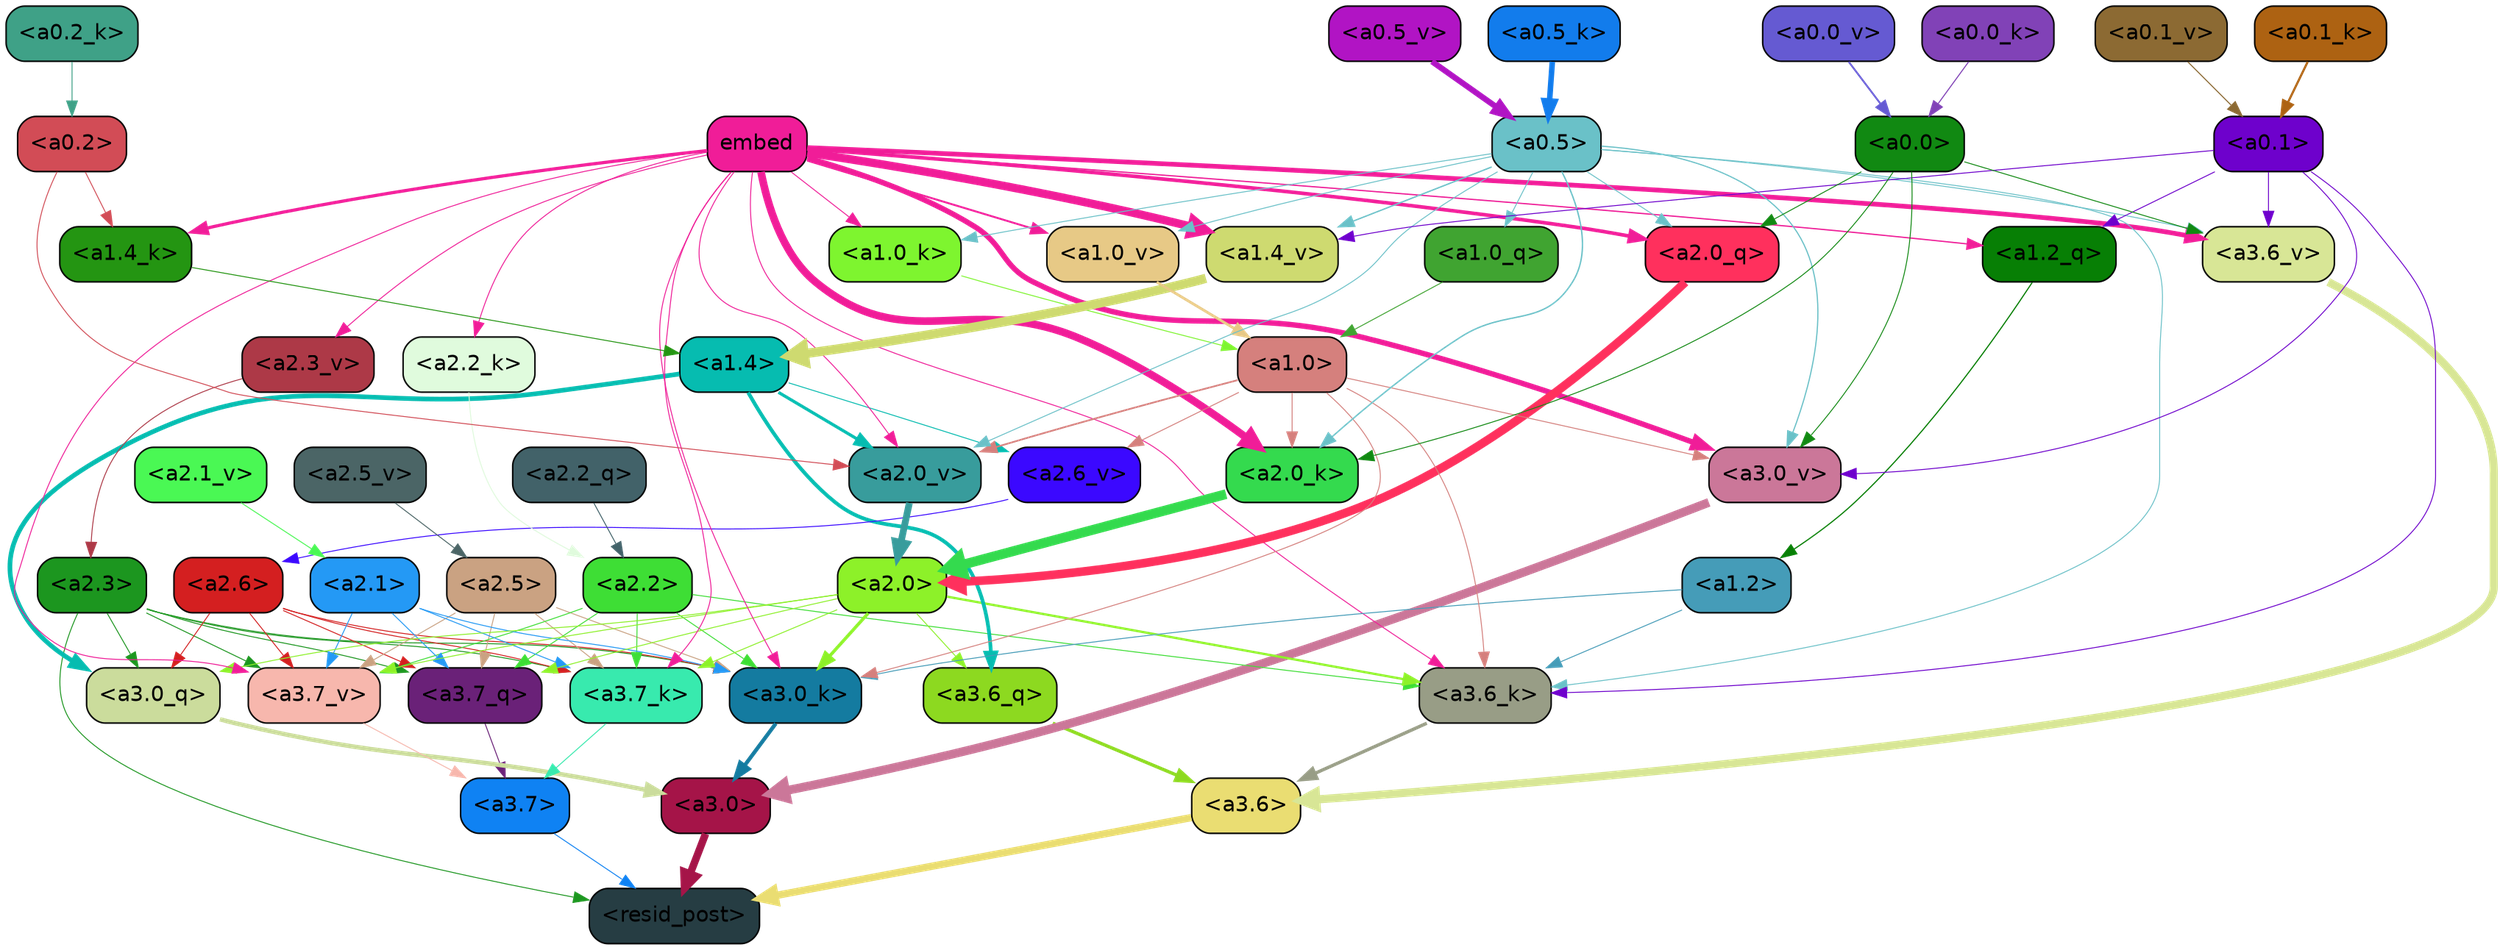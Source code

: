 strict digraph "" {
	graph [bgcolor=transparent,
		layout=dot,
		overlap=false,
		splines=true
	];
	"<a3.7>"	[color=black,
		fillcolor="#0f82f3",
		fontname=Helvetica,
		shape=box,
		style="filled, rounded"];
	"<resid_post>"	[color=black,
		fillcolor="#263d43",
		fontname=Helvetica,
		shape=box,
		style="filled, rounded"];
	"<a3.7>" -> "<resid_post>"	[color="#0f82f3",
		penwidth=0.6];
	"<a3.6>"	[color=black,
		fillcolor="#eadd72",
		fontname=Helvetica,
		shape=box,
		style="filled, rounded"];
	"<a3.6>" -> "<resid_post>"	[color="#eadd72",
		penwidth=4.7534414529800415];
	"<a3.0>"	[color=black,
		fillcolor="#a51448",
		fontname=Helvetica,
		shape=box,
		style="filled, rounded"];
	"<a3.0>" -> "<resid_post>"	[color="#a51448",
		penwidth=4.898576855659485];
	"<a2.3>"	[color=black,
		fillcolor="#1c961f",
		fontname=Helvetica,
		shape=box,
		style="filled, rounded"];
	"<a2.3>" -> "<resid_post>"	[color="#1c961f",
		penwidth=0.6];
	"<a3.7_q>"	[color=black,
		fillcolor="#6a2178",
		fontname=Helvetica,
		shape=box,
		style="filled, rounded"];
	"<a2.3>" -> "<a3.7_q>"	[color="#1c961f",
		penwidth=0.6];
	"<a3.0_q>"	[color=black,
		fillcolor="#cbdc9c",
		fontname=Helvetica,
		shape=box,
		style="filled, rounded"];
	"<a2.3>" -> "<a3.0_q>"	[color="#1c961f",
		penwidth=0.6];
	"<a3.7_k>"	[color=black,
		fillcolor="#38eaae",
		fontname=Helvetica,
		shape=box,
		style="filled, rounded"];
	"<a2.3>" -> "<a3.7_k>"	[color="#1c961f",
		penwidth=0.6];
	"<a3.0_k>"	[color=black,
		fillcolor="#147ba0",
		fontname=Helvetica,
		shape=box,
		style="filled, rounded"];
	"<a2.3>" -> "<a3.0_k>"	[color="#1c961f",
		penwidth=0.6];
	"<a3.7_v>"	[color=black,
		fillcolor="#f7b7ad",
		fontname=Helvetica,
		shape=box,
		style="filled, rounded"];
	"<a2.3>" -> "<a3.7_v>"	[color="#1c961f",
		penwidth=0.6];
	"<a3.7_q>" -> "<a3.7>"	[color="#6a2178",
		penwidth=0.6];
	"<a3.6_q>"	[color=black,
		fillcolor="#8dd920",
		fontname=Helvetica,
		shape=box,
		style="filled, rounded"];
	"<a3.6_q>" -> "<a3.6>"	[color="#8dd920",
		penwidth=2.160832464694977];
	"<a3.0_q>" -> "<a3.0>"	[color="#cbdc9c",
		penwidth=2.870753765106201];
	"<a3.7_k>" -> "<a3.7>"	[color="#38eaae",
		penwidth=0.6];
	"<a3.6_k>"	[color=black,
		fillcolor="#989d86",
		fontname=Helvetica,
		shape=box,
		style="filled, rounded"];
	"<a3.6_k>" -> "<a3.6>"	[color="#989d86",
		penwidth=2.13908451795578];
	"<a3.0_k>" -> "<a3.0>"	[color="#147ba0",
		penwidth=2.520303964614868];
	"<a3.7_v>" -> "<a3.7>"	[color="#f7b7ad",
		penwidth=0.6];
	"<a3.6_v>"	[color=black,
		fillcolor="#d8e696",
		fontname=Helvetica,
		shape=box,
		style="filled, rounded"];
	"<a3.6_v>" -> "<a3.6>"	[color="#d8e696",
		penwidth=5.297133803367615];
	"<a3.0_v>"	[color=black,
		fillcolor="#cb7799",
		fontname=Helvetica,
		shape=box,
		style="filled, rounded"];
	"<a3.0_v>" -> "<a3.0>"	[color="#cb7799",
		penwidth=5.680712580680847];
	"<a2.6>"	[color=black,
		fillcolor="#d41f20",
		fontname=Helvetica,
		shape=box,
		style="filled, rounded"];
	"<a2.6>" -> "<a3.7_q>"	[color="#d41f20",
		penwidth=0.6];
	"<a2.6>" -> "<a3.0_q>"	[color="#d41f20",
		penwidth=0.6];
	"<a2.6>" -> "<a3.7_k>"	[color="#d41f20",
		penwidth=0.6];
	"<a2.6>" -> "<a3.0_k>"	[color="#d41f20",
		penwidth=0.6];
	"<a2.6>" -> "<a3.7_v>"	[color="#d41f20",
		penwidth=0.6];
	"<a2.5>"	[color=black,
		fillcolor="#caa282",
		fontname=Helvetica,
		shape=box,
		style="filled, rounded"];
	"<a2.5>" -> "<a3.7_q>"	[color="#caa282",
		penwidth=0.6];
	"<a2.5>" -> "<a3.7_k>"	[color="#caa282",
		penwidth=0.6];
	"<a2.5>" -> "<a3.0_k>"	[color="#caa282",
		penwidth=0.6];
	"<a2.5>" -> "<a3.7_v>"	[color="#caa282",
		penwidth=0.6];
	"<a2.2>"	[color=black,
		fillcolor="#3ede35",
		fontname=Helvetica,
		shape=box,
		style="filled, rounded"];
	"<a2.2>" -> "<a3.7_q>"	[color="#3ede35",
		penwidth=0.6];
	"<a2.2>" -> "<a3.7_k>"	[color="#3ede35",
		penwidth=0.6];
	"<a2.2>" -> "<a3.6_k>"	[color="#3ede35",
		penwidth=0.6];
	"<a2.2>" -> "<a3.0_k>"	[color="#3ede35",
		penwidth=0.6];
	"<a2.2>" -> "<a3.7_v>"	[color="#3ede35",
		penwidth=0.6];
	"<a2.1>"	[color=black,
		fillcolor="#2499f5",
		fontname=Helvetica,
		shape=box,
		style="filled, rounded"];
	"<a2.1>" -> "<a3.7_q>"	[color="#2499f5",
		penwidth=0.6];
	"<a2.1>" -> "<a3.7_k>"	[color="#2499f5",
		penwidth=0.6];
	"<a2.1>" -> "<a3.0_k>"	[color="#2499f5",
		penwidth=0.6];
	"<a2.1>" -> "<a3.7_v>"	[color="#2499f5",
		penwidth=0.6];
	"<a2.0>"	[color=black,
		fillcolor="#8df129",
		fontname=Helvetica,
		shape=box,
		style="filled, rounded"];
	"<a2.0>" -> "<a3.7_q>"	[color="#8df129",
		penwidth=0.6];
	"<a2.0>" -> "<a3.6_q>"	[color="#8df129",
		penwidth=0.6];
	"<a2.0>" -> "<a3.0_q>"	[color="#8df129",
		penwidth=0.6];
	"<a2.0>" -> "<a3.7_k>"	[color="#8df129",
		penwidth=0.6];
	"<a2.0>" -> "<a3.6_k>"	[color="#8df129",
		penwidth=1.4807794839143753];
	"<a2.0>" -> "<a3.0_k>"	[color="#8df129",
		penwidth=2.095262974500656];
	"<a2.0>" -> "<a3.7_v>"	[color="#8df129",
		penwidth=0.6];
	"<a1.4>"	[color=black,
		fillcolor="#06bcb0",
		fontname=Helvetica,
		shape=box,
		style="filled, rounded"];
	"<a1.4>" -> "<a3.6_q>"	[color="#06bcb0",
		penwidth=2.425799250602722];
	"<a1.4>" -> "<a3.0_q>"	[color="#06bcb0",
		penwidth=3.0341034531593323];
	"<a2.6_v>"	[color=black,
		fillcolor="#3b08ff",
		fontname=Helvetica,
		shape=box,
		style="filled, rounded"];
	"<a1.4>" -> "<a2.6_v>"	[color="#06bcb0",
		penwidth=0.6];
	"<a2.0_v>"	[color=black,
		fillcolor="#389c9c",
		fontname=Helvetica,
		shape=box,
		style="filled, rounded"];
	"<a1.4>" -> "<a2.0_v>"	[color="#06bcb0",
		penwidth=2.007302835583687];
	embed	[color=black,
		fillcolor="#f01d98",
		fontname=Helvetica,
		shape=box,
		style="filled, rounded"];
	embed -> "<a3.7_k>"	[color="#f01d98",
		penwidth=0.6];
	embed -> "<a3.6_k>"	[color="#f01d98",
		penwidth=0.6];
	embed -> "<a3.0_k>"	[color="#f01d98",
		penwidth=0.6];
	embed -> "<a3.7_v>"	[color="#f01d98",
		penwidth=0.6];
	embed -> "<a3.6_v>"	[color="#f01d98",
		penwidth=3.067279100418091];
	embed -> "<a3.0_v>"	[color="#f01d98",
		penwidth=3.5202720761299133];
	"<a2.0_q>"	[color=black,
		fillcolor="#ff305d",
		fontname=Helvetica,
		shape=box,
		style="filled, rounded"];
	embed -> "<a2.0_q>"	[color="#f01d98",
		penwidth=2.339468687772751];
	"<a2.2_k>"	[color=black,
		fillcolor="#e0fbdd",
		fontname=Helvetica,
		shape=box,
		style="filled, rounded"];
	embed -> "<a2.2_k>"	[color="#f01d98",
		penwidth=0.6];
	"<a2.0_k>"	[color=black,
		fillcolor="#34da4e",
		fontname=Helvetica,
		shape=box,
		style="filled, rounded"];
	embed -> "<a2.0_k>"	[color="#f01d98",
		penwidth=4.9759310483932495];
	"<a2.3_v>"	[color=black,
		fillcolor="#ad3947",
		fontname=Helvetica,
		shape=box,
		style="filled, rounded"];
	embed -> "<a2.3_v>"	[color="#f01d98",
		penwidth=0.6];
	embed -> "<a2.0_v>"	[color="#f01d98",
		penwidth=0.6];
	"<a1.2_q>"	[color=black,
		fillcolor="#077f05",
		fontname=Helvetica,
		shape=box,
		style="filled, rounded"];
	embed -> "<a1.2_q>"	[color="#f01d98",
		penwidth=0.8262195587158203];
	"<a1.4_k>"	[color=black,
		fillcolor="#249512",
		fontname=Helvetica,
		shape=box,
		style="filled, rounded"];
	embed -> "<a1.4_k>"	[color="#f01d98",
		penwidth=2.0715588331222534];
	"<a1.0_k>"	[color=black,
		fillcolor="#7ef52f",
		fontname=Helvetica,
		shape=box,
		style="filled, rounded"];
	embed -> "<a1.0_k>"	[color="#f01d98",
		penwidth=0.6];
	"<a1.4_v>"	[color=black,
		fillcolor="#ceda70",
		fontname=Helvetica,
		shape=box,
		style="filled, rounded"];
	embed -> "<a1.4_v>"	[color="#f01d98",
		penwidth=5.3763720989227295];
	"<a1.0_v>"	[color=black,
		fillcolor="#e7c986",
		fontname=Helvetica,
		shape=box,
		style="filled, rounded"];
	embed -> "<a1.0_v>"	[color="#f01d98",
		penwidth=1.232791244983673];
	"<a1.2>"	[color=black,
		fillcolor="#459cb8",
		fontname=Helvetica,
		shape=box,
		style="filled, rounded"];
	"<a1.2>" -> "<a3.6_k>"	[color="#459cb8",
		penwidth=0.6];
	"<a1.2>" -> "<a3.0_k>"	[color="#459cb8",
		penwidth=0.6];
	"<a1.0>"	[color=black,
		fillcolor="#d5807d",
		fontname=Helvetica,
		shape=box,
		style="filled, rounded"];
	"<a1.0>" -> "<a3.6_k>"	[color="#d5807d",
		penwidth=0.6];
	"<a1.0>" -> "<a3.0_k>"	[color="#d5807d",
		penwidth=0.6];
	"<a1.0>" -> "<a3.0_v>"	[color="#d5807d",
		penwidth=0.6];
	"<a1.0>" -> "<a2.0_k>"	[color="#d5807d",
		penwidth=0.6];
	"<a1.0>" -> "<a2.6_v>"	[color="#d5807d",
		penwidth=0.6];
	"<a1.0>" -> "<a2.0_v>"	[color="#d5807d",
		penwidth=1.0943371653556824];
	"<a0.5>"	[color=black,
		fillcolor="#6ac1c8",
		fontname=Helvetica,
		shape=box,
		style="filled, rounded"];
	"<a0.5>" -> "<a3.6_k>"	[color="#6ac1c8",
		penwidth=0.6];
	"<a0.5>" -> "<a3.6_v>"	[color="#6ac1c8",
		penwidth=0.6];
	"<a0.5>" -> "<a3.0_v>"	[color="#6ac1c8",
		penwidth=0.764040544629097];
	"<a0.5>" -> "<a2.0_q>"	[color="#6ac1c8",
		penwidth=0.6];
	"<a0.5>" -> "<a2.0_k>"	[color="#6ac1c8",
		penwidth=0.8956001400947571];
	"<a0.5>" -> "<a2.0_v>"	[color="#6ac1c8",
		penwidth=0.6];
	"<a1.0_q>"	[color=black,
		fillcolor="#40a431",
		fontname=Helvetica,
		shape=box,
		style="filled, rounded"];
	"<a0.5>" -> "<a1.0_q>"	[color="#6ac1c8",
		penwidth=0.6];
	"<a0.5>" -> "<a1.0_k>"	[color="#6ac1c8",
		penwidth=0.6];
	"<a0.5>" -> "<a1.4_v>"	[color="#6ac1c8",
		penwidth=0.8774083852767944];
	"<a0.5>" -> "<a1.0_v>"	[color="#6ac1c8",
		penwidth=0.6];
	"<a0.1>"	[color=black,
		fillcolor="#6e01cc",
		fontname=Helvetica,
		shape=box,
		style="filled, rounded"];
	"<a0.1>" -> "<a3.6_k>"	[color="#6e01cc",
		penwidth=0.6];
	"<a0.1>" -> "<a3.6_v>"	[color="#6e01cc",
		penwidth=0.6];
	"<a0.1>" -> "<a3.0_v>"	[color="#6e01cc",
		penwidth=0.6];
	"<a0.1>" -> "<a1.2_q>"	[color="#6e01cc",
		penwidth=0.6];
	"<a0.1>" -> "<a1.4_v>"	[color="#6e01cc",
		penwidth=0.6];
	"<a0.0>"	[color=black,
		fillcolor="#118912",
		fontname=Helvetica,
		shape=box,
		style="filled, rounded"];
	"<a0.0>" -> "<a3.6_v>"	[color="#118912",
		penwidth=0.6];
	"<a0.0>" -> "<a3.0_v>"	[color="#118912",
		penwidth=0.6];
	"<a0.0>" -> "<a2.0_q>"	[color="#118912",
		penwidth=0.6];
	"<a0.0>" -> "<a2.0_k>"	[color="#118912",
		penwidth=0.6];
	"<a2.2_q>"	[color=black,
		fillcolor="#426269",
		fontname=Helvetica,
		shape=box,
		style="filled, rounded"];
	"<a2.2_q>" -> "<a2.2>"	[color="#426269",
		penwidth=0.6];
	"<a2.0_q>" -> "<a2.0>"	[color="#ff305d",
		penwidth=5.606565475463867];
	"<a2.2_k>" -> "<a2.2>"	[color="#e0fbdd",
		penwidth=0.6];
	"<a2.0_k>" -> "<a2.0>"	[color="#34da4e",
		penwidth=6.344284534454346];
	"<a2.6_v>" -> "<a2.6>"	[color="#3b08ff",
		penwidth=0.6];
	"<a2.5_v>"	[color=black,
		fillcolor="#4b6566",
		fontname=Helvetica,
		shape=box,
		style="filled, rounded"];
	"<a2.5_v>" -> "<a2.5>"	[color="#4b6566",
		penwidth=0.6];
	"<a2.3_v>" -> "<a2.3>"	[color="#ad3947",
		penwidth=0.6];
	"<a2.1_v>"	[color=black,
		fillcolor="#4af854",
		fontname=Helvetica,
		shape=box,
		style="filled, rounded"];
	"<a2.1_v>" -> "<a2.1>"	[color="#4af854",
		penwidth=0.6];
	"<a2.0_v>" -> "<a2.0>"	[color="#389c9c",
		penwidth=4.422677040100098];
	"<a0.2>"	[color=black,
		fillcolor="#d24c56",
		fontname=Helvetica,
		shape=box,
		style="filled, rounded"];
	"<a0.2>" -> "<a2.0_v>"	[color="#d24c56",
		penwidth=0.6];
	"<a0.2>" -> "<a1.4_k>"	[color="#d24c56",
		penwidth=0.6];
	"<a1.2_q>" -> "<a1.2>"	[color="#077f05",
		penwidth=0.7570515871047974];
	"<a1.0_q>" -> "<a1.0>"	[color="#40a431",
		penwidth=0.6];
	"<a1.4_k>" -> "<a1.4>"	[color="#249512",
		penwidth=0.6];
	"<a1.0_k>" -> "<a1.0>"	[color="#7ef52f",
		penwidth=0.6];
	"<a1.4_v>" -> "<a1.4>"	[color="#ceda70",
		penwidth=6.0194467306137085];
	"<a1.0_v>" -> "<a1.0>"	[color="#e7c986",
		penwidth=1.738280937075615];
	"<a0.5_k>"	[color=black,
		fillcolor="#127cec",
		fontname=Helvetica,
		shape=box,
		style="filled, rounded"];
	"<a0.5_k>" -> "<a0.5>"	[color="#127cec",
		penwidth=3.607769437134266];
	"<a0.2_k>"	[color=black,
		fillcolor="#3fa187",
		fontname=Helvetica,
		shape=box,
		style="filled, rounded"];
	"<a0.2_k>" -> "<a0.2>"	[color="#3fa187",
		penwidth=0.6];
	"<a0.1_k>"	[color=black,
		fillcolor="#ad6212",
		fontname=Helvetica,
		shape=box,
		style="filled, rounded"];
	"<a0.1_k>" -> "<a0.1>"	[color="#ad6212",
		penwidth=1.4202113151550293];
	"<a0.0_k>"	[color=black,
		fillcolor="#8142b7",
		fontname=Helvetica,
		shape=box,
		style="filled, rounded"];
	"<a0.0_k>" -> "<a0.0>"	[color="#8142b7",
		penwidth=0.6857404708862305];
	"<a0.5_v>"	[color=black,
		fillcolor="#b114c4",
		fontname=Helvetica,
		shape=box,
		style="filled, rounded"];
	"<a0.5_v>" -> "<a0.5>"	[color="#b114c4",
		penwidth=3.7962711341679096];
	"<a0.1_v>"	[color=black,
		fillcolor="#8c6a33",
		fontname=Helvetica,
		shape=box,
		style="filled, rounded"];
	"<a0.1_v>" -> "<a0.1>"	[color="#8c6a33",
		penwidth=0.6802752017974854];
	"<a0.0_v>"	[color=black,
		fillcolor="#655ad2",
		fontname=Helvetica,
		shape=box,
		style="filled, rounded"];
	"<a0.0_v>" -> "<a0.0>"	[color="#655ad2",
		penwidth=1.1918113231658936];
}
